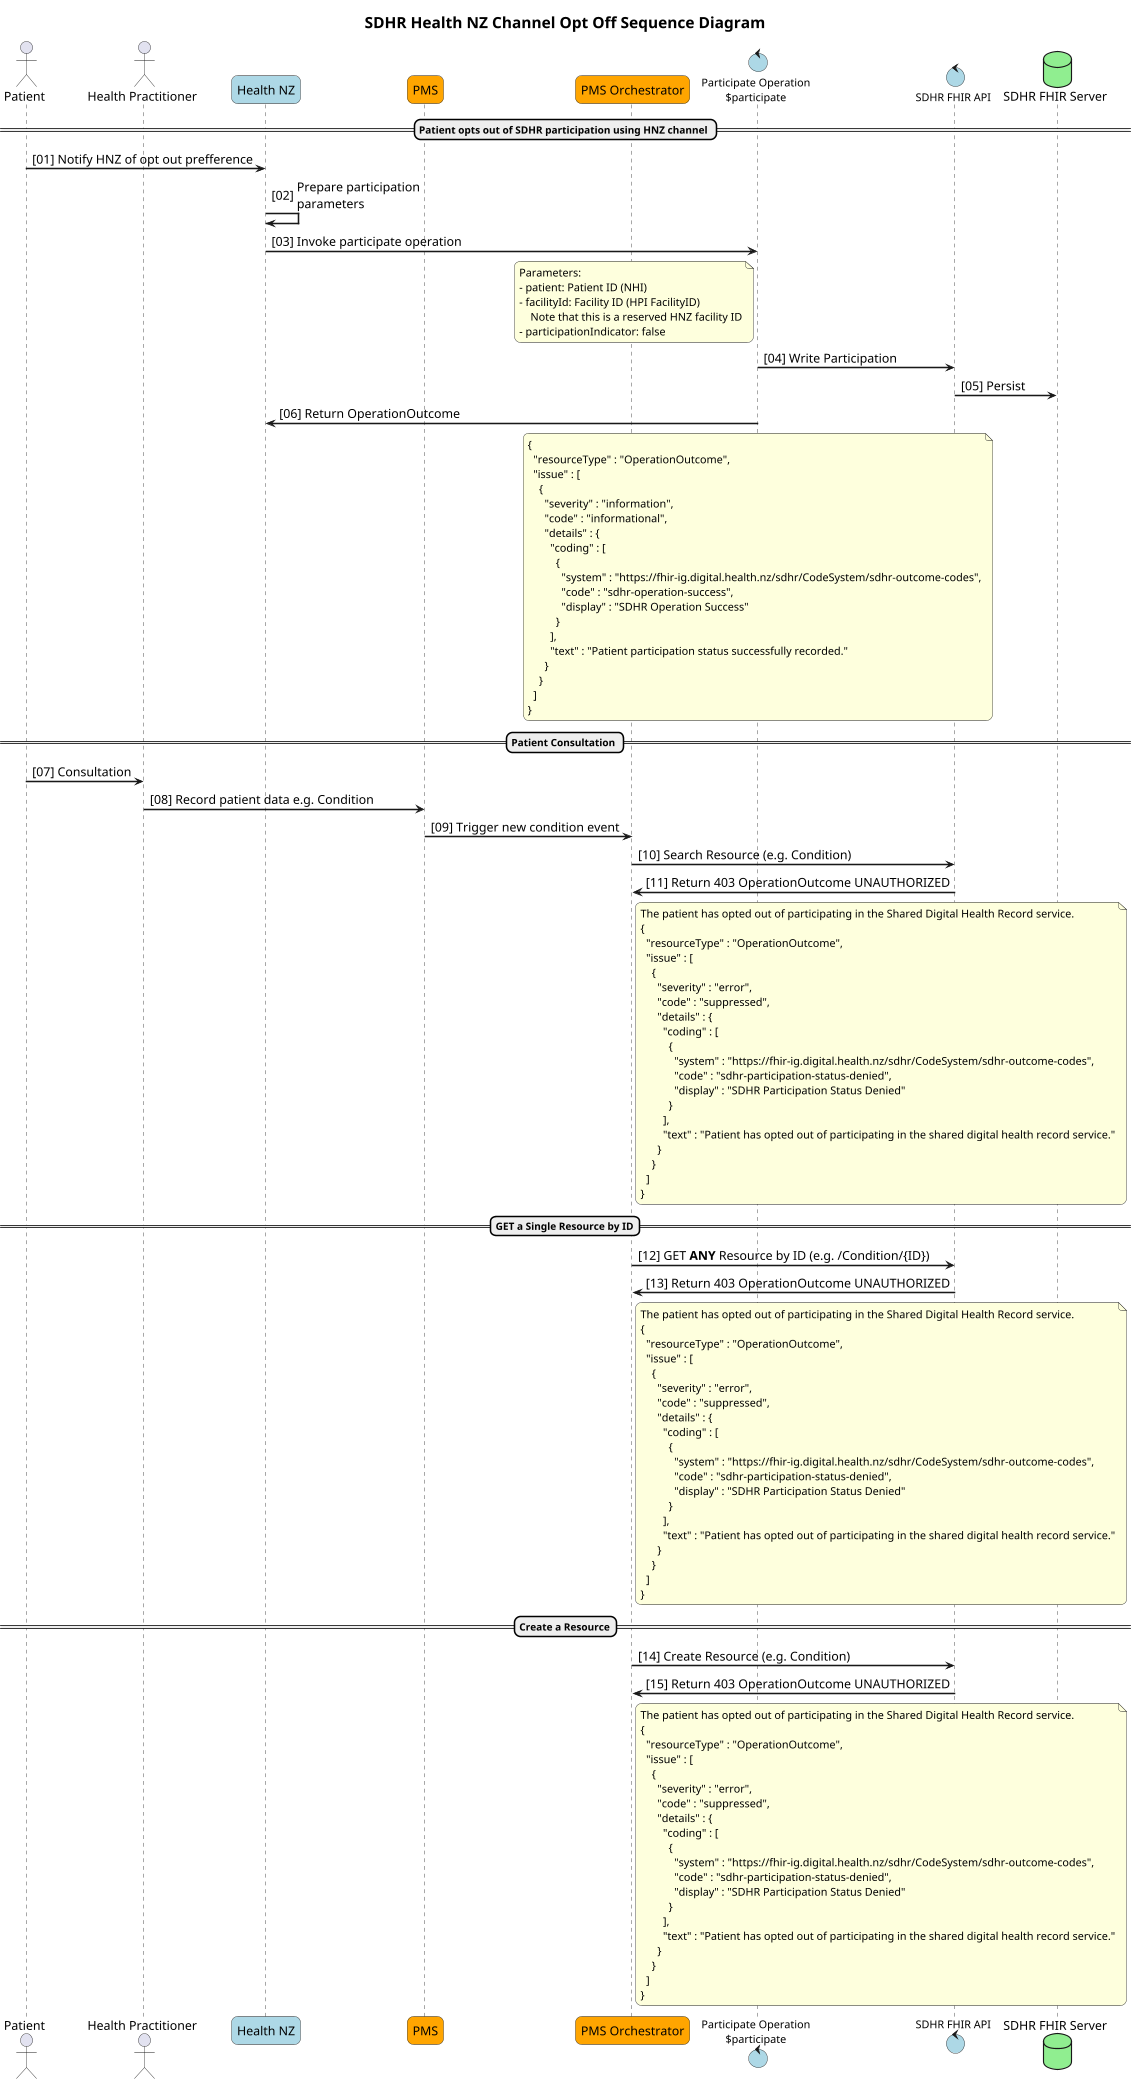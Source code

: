 @startuml

title SDHR Health NZ Channel Opt Off Sequence Diagram

autonumber "<color:Black>[00]"

skinparam ActorFontSize 16
skinparam ArrowFontSize 12
skinparam ArrowFontSize 16
skinparam BoxPadding 5
skinparam DatabaseFontSize 16
skinparam dpi 400
skinparam EntityFontSize 16
skinparam MaxMessageSize 375
skinparam NoteFontSize 14
skinparam ParticipantFontSize 16
skinparam ParticipantPadding 5
skinparam responseMessageBelowArrow true
skinparam roundcorner 15
skinparam sequenceArrowThickness 2
skinparam SequenceBoxFontSize 16
skinparam sequencegroupfontsize 14
skinparam SequenceMessageAlignment left
skinparam sequenceStyle uml2
skinparam TitleFontSize 20
' semi-transparent sequence groups!
' see https://sarafian.github.io/tips/2021/03/11/plantuml-tips-tricks-1.html#:~:text=responseMessageBelowArrow-,Semi,-transparent%20group%20backgrounds
skinparam SequenceGroupBodyBackgroundColor #EEEEFF50

scale max 400 width
scale 300*500

actor "Patient" as Patient
actor "Health Practitioner" as USER
participant "Health NZ" as HNZ #LightBlue
participant "PMS" as APIC #Orange
participant "PMS Orchestrator" as ORCHESTRATOR #Orange
control "Participate Operation\n$participate" as PARTICIPATE #LightBlue
control "SDHR FHIR API" as FHIRAPI #LightBlue
database "SDHR FHIR Server" as SDHR #LightGreen

== Patient opts out of SDHR participation using HNZ channel ==
Patient -> HNZ : Notify HNZ of opt out prefference
HNZ -> HNZ : Prepare participation\nparameters
HNZ -> PARTICIPATE : Invoke participate operation
note left of PARTICIPATE
  Parameters:
  - patient: Patient ID (NHI)
  - facilityId: Facility ID (HPI FacilityID)
      Note that this is a reserved HNZ facility ID
  - participationIndicator: false
end note
PARTICIPATE -> FHIRAPI : Write Participation
FHIRAPI -> SDHR : Persist
PARTICIPATE -> HNZ : Return OperationOutcome
note over PARTICIPATE
{
  "resourceType" : "OperationOutcome",
  "issue" : [
    {
      "severity" : "information",
      "code" : "informational",
      "details" : {
        "coding" : [
          {
            "system" : "https://fhir-ig.digital.health.nz/sdhr/CodeSystem/sdhr-outcome-codes",
            "code" : "sdhr-operation-success",
            "display" : "SDHR Operation Success"
          }
        ],
        "text" : "Patient participation status successfully recorded."
      }
    }
  ]
}
end note

== Patient Consultation ==
Patient -> USER : Consultation
USER -> APIC : Record patient data e.g. Condition
APIC -> ORCHESTRATOR : Trigger new condition event
ORCHESTRATOR -> FHIRAPI : Search Resource (e.g. Condition)
FHIRAPI -> ORCHESTRATOR : Return 403 OperationOutcome UNAUTHORIZED
note right of ORCHESTRATOR
The patient has opted out of participating in the Shared Digital Health Record service.
{
  "resourceType" : "OperationOutcome",
  "issue" : [
    {
      "severity" : "error",
      "code" : "suppressed",
      "details" : {
        "coding" : [
          {
            "system" : "https://fhir-ig.digital.health.nz/sdhr/CodeSystem/sdhr-outcome-codes",
            "code" : "sdhr-participation-status-denied",
            "display" : "SDHR Participation Status Denied"
          }
        ],
        "text" : "Patient has opted out of participating in the shared digital health record service."
      }
    }
  ]
}
end note

==GET a Single Resource by ID==
ORCHESTRATOR -> FHIRAPI : GET **ANY** Resource by ID (e.g. /Condition/{ID})
FHIRAPI -> ORCHESTRATOR : Return 403 OperationOutcome UNAUTHORIZED
note right of ORCHESTRATOR
The patient has opted out of participating in the Shared Digital Health Record service.
{
  "resourceType" : "OperationOutcome",
  "issue" : [
    {
      "severity" : "error",
      "code" : "suppressed",
      "details" : {
        "coding" : [
          {
            "system" : "https://fhir-ig.digital.health.nz/sdhr/CodeSystem/sdhr-outcome-codes",
            "code" : "sdhr-participation-status-denied",
            "display" : "SDHR Participation Status Denied"
          }
        ],
        "text" : "Patient has opted out of participating in the shared digital health record service."
      }
    }
  ]
}
end note

==Create a Resource==
ORCHESTRATOR -> FHIRAPI : Create Resource (e.g. Condition)
FHIRAPI -> ORCHESTRATOR : Return 403 OperationOutcome UNAUTHORIZED
note right of ORCHESTRATOR
The patient has opted out of participating in the Shared Digital Health Record service.
{
  "resourceType" : "OperationOutcome",
  "issue" : [
    {
      "severity" : "error",
      "code" : "suppressed",
      "details" : {
        "coding" : [
          {
            "system" : "https://fhir-ig.digital.health.nz/sdhr/CodeSystem/sdhr-outcome-codes",
            "code" : "sdhr-participation-status-denied",
            "display" : "SDHR Participation Status Denied"
          }
        ],
        "text" : "Patient has opted out of participating in the shared digital health record service."
      }
    }
  ]
}
end note

@enduml